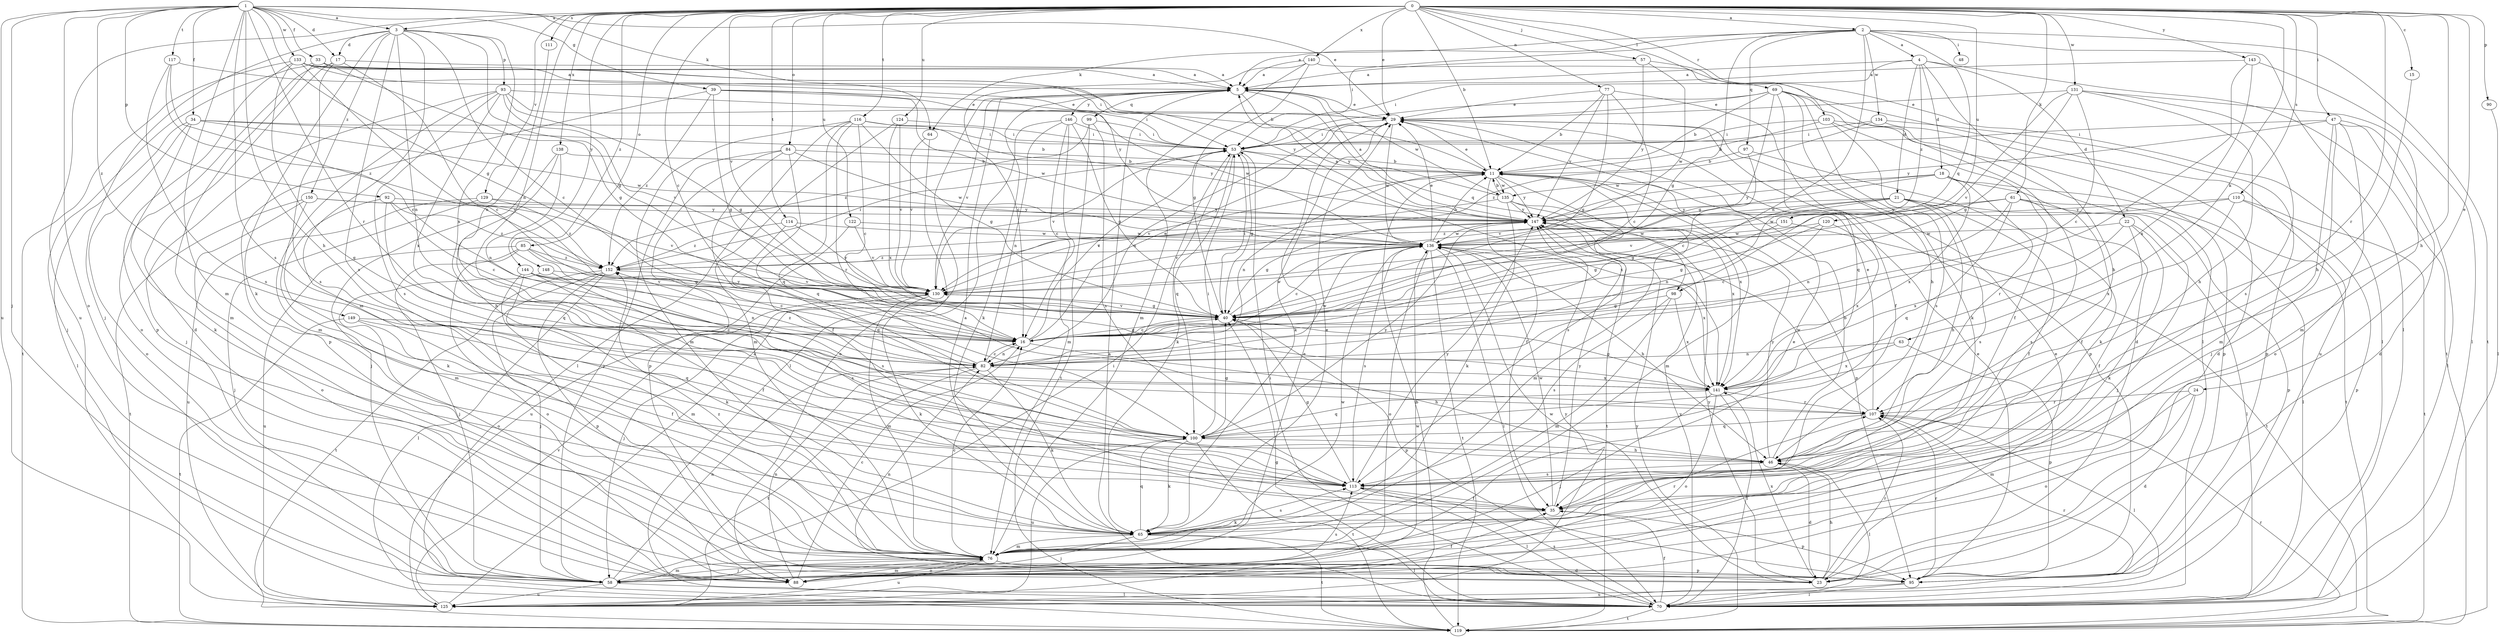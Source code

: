 strict digraph  {
0;
1;
2;
3;
4;
5;
11;
15;
16;
17;
18;
21;
22;
23;
24;
29;
33;
34;
35;
39;
40;
46;
47;
48;
53;
57;
58;
61;
63;
64;
65;
69;
70;
76;
77;
82;
84;
85;
88;
90;
92;
93;
95;
97;
98;
99;
100;
103;
107;
110;
111;
113;
114;
116;
117;
119;
120;
122;
124;
125;
129;
130;
131;
133;
134;
135;
136;
138;
140;
141;
143;
144;
146;
147;
148;
149;
150;
151;
152;
0 -> 2  [label=a];
0 -> 3  [label=a];
0 -> 11  [label=b];
0 -> 15  [label=c];
0 -> 16  [label=c];
0 -> 24  [label=e];
0 -> 29  [label=e];
0 -> 46  [label=h];
0 -> 47  [label=i];
0 -> 57  [label=j];
0 -> 61  [label=k];
0 -> 63  [label=k];
0 -> 69  [label=l];
0 -> 77  [label=n];
0 -> 82  [label=n];
0 -> 84  [label=o];
0 -> 85  [label=o];
0 -> 90  [label=p];
0 -> 103  [label=r];
0 -> 107  [label=r];
0 -> 110  [label=s];
0 -> 111  [label=s];
0 -> 114  [label=t];
0 -> 116  [label=t];
0 -> 120  [label=u];
0 -> 122  [label=u];
0 -> 124  [label=u];
0 -> 125  [label=u];
0 -> 129  [label=v];
0 -> 130  [label=v];
0 -> 131  [label=w];
0 -> 138  [label=x];
0 -> 140  [label=x];
0 -> 143  [label=y];
0 -> 144  [label=y];
0 -> 148  [label=z];
1 -> 3  [label=a];
1 -> 17  [label=d];
1 -> 29  [label=e];
1 -> 33  [label=f];
1 -> 34  [label=f];
1 -> 39  [label=g];
1 -> 40  [label=g];
1 -> 46  [label=h];
1 -> 58  [label=j];
1 -> 64  [label=k];
1 -> 76  [label=m];
1 -> 88  [label=o];
1 -> 92  [label=p];
1 -> 107  [label=r];
1 -> 113  [label=s];
1 -> 117  [label=t];
1 -> 125  [label=u];
1 -> 133  [label=w];
1 -> 149  [label=z];
2 -> 4  [label=a];
2 -> 5  [label=a];
2 -> 40  [label=g];
2 -> 48  [label=i];
2 -> 53  [label=i];
2 -> 64  [label=k];
2 -> 70  [label=l];
2 -> 82  [label=n];
2 -> 97  [label=q];
2 -> 98  [label=q];
2 -> 119  [label=t];
2 -> 134  [label=w];
3 -> 16  [label=c];
3 -> 17  [label=d];
3 -> 40  [label=g];
3 -> 58  [label=j];
3 -> 65  [label=k];
3 -> 76  [label=m];
3 -> 82  [label=n];
3 -> 93  [label=p];
3 -> 113  [label=s];
3 -> 141  [label=x];
3 -> 150  [label=z];
4 -> 5  [label=a];
4 -> 18  [label=d];
4 -> 21  [label=d];
4 -> 22  [label=d];
4 -> 46  [label=h];
4 -> 53  [label=i];
4 -> 119  [label=t];
4 -> 151  [label=z];
5 -> 29  [label=e];
5 -> 65  [label=k];
5 -> 98  [label=q];
5 -> 99  [label=q];
5 -> 130  [label=v];
5 -> 135  [label=w];
5 -> 146  [label=y];
5 -> 147  [label=y];
11 -> 29  [label=e];
11 -> 35  [label=f];
11 -> 76  [label=m];
11 -> 82  [label=n];
11 -> 95  [label=p];
11 -> 113  [label=s];
11 -> 130  [label=v];
11 -> 135  [label=w];
11 -> 141  [label=x];
11 -> 147  [label=y];
15 -> 46  [label=h];
16 -> 29  [label=e];
16 -> 40  [label=g];
16 -> 46  [label=h];
16 -> 53  [label=i];
16 -> 82  [label=n];
17 -> 5  [label=a];
17 -> 16  [label=c];
17 -> 23  [label=d];
17 -> 88  [label=o];
17 -> 113  [label=s];
18 -> 35  [label=f];
18 -> 107  [label=r];
18 -> 119  [label=t];
18 -> 130  [label=v];
18 -> 135  [label=w];
18 -> 141  [label=x];
18 -> 147  [label=y];
21 -> 35  [label=f];
21 -> 40  [label=g];
21 -> 46  [label=h];
21 -> 58  [label=j];
21 -> 82  [label=n];
21 -> 113  [label=s];
21 -> 147  [label=y];
21 -> 152  [label=z];
22 -> 35  [label=f];
22 -> 65  [label=k];
22 -> 70  [label=l];
22 -> 136  [label=w];
22 -> 141  [label=x];
23 -> 29  [label=e];
23 -> 46  [label=h];
23 -> 82  [label=n];
23 -> 107  [label=r];
23 -> 136  [label=w];
23 -> 141  [label=x];
23 -> 147  [label=y];
24 -> 23  [label=d];
24 -> 76  [label=m];
24 -> 88  [label=o];
24 -> 107  [label=r];
29 -> 53  [label=i];
29 -> 65  [label=k];
29 -> 82  [label=n];
29 -> 95  [label=p];
29 -> 136  [label=w];
33 -> 5  [label=a];
33 -> 40  [label=g];
33 -> 58  [label=j];
33 -> 76  [label=m];
33 -> 147  [label=y];
34 -> 11  [label=b];
34 -> 53  [label=i];
34 -> 65  [label=k];
34 -> 70  [label=l];
34 -> 88  [label=o];
34 -> 136  [label=w];
35 -> 65  [label=k];
35 -> 95  [label=p];
35 -> 136  [label=w];
35 -> 147  [label=y];
39 -> 29  [label=e];
39 -> 40  [label=g];
39 -> 53  [label=i];
39 -> 95  [label=p];
39 -> 136  [label=w];
39 -> 152  [label=z];
40 -> 16  [label=c];
40 -> 53  [label=i];
40 -> 95  [label=p];
40 -> 130  [label=v];
40 -> 136  [label=w];
46 -> 11  [label=b];
46 -> 23  [label=d];
46 -> 70  [label=l];
46 -> 113  [label=s];
46 -> 147  [label=y];
47 -> 23  [label=d];
47 -> 53  [label=i];
47 -> 58  [label=j];
47 -> 70  [label=l];
47 -> 76  [label=m];
47 -> 88  [label=o];
47 -> 147  [label=y];
53 -> 11  [label=b];
53 -> 40  [label=g];
53 -> 65  [label=k];
53 -> 100  [label=q];
53 -> 130  [label=v];
53 -> 141  [label=x];
57 -> 5  [label=a];
57 -> 70  [label=l];
57 -> 136  [label=w];
57 -> 147  [label=y];
58 -> 29  [label=e];
58 -> 53  [label=i];
58 -> 70  [label=l];
58 -> 76  [label=m];
58 -> 82  [label=n];
58 -> 113  [label=s];
58 -> 125  [label=u];
61 -> 70  [label=l];
61 -> 82  [label=n];
61 -> 95  [label=p];
61 -> 100  [label=q];
61 -> 113  [label=s];
61 -> 130  [label=v];
61 -> 147  [label=y];
63 -> 82  [label=n];
63 -> 95  [label=p];
63 -> 141  [label=x];
64 -> 70  [label=l];
64 -> 130  [label=v];
65 -> 5  [label=a];
65 -> 29  [label=e];
65 -> 58  [label=j];
65 -> 70  [label=l];
65 -> 76  [label=m];
65 -> 100  [label=q];
65 -> 113  [label=s];
65 -> 119  [label=t];
69 -> 11  [label=b];
69 -> 23  [label=d];
69 -> 29  [label=e];
69 -> 40  [label=g];
69 -> 46  [label=h];
69 -> 53  [label=i];
69 -> 65  [label=k];
69 -> 100  [label=q];
69 -> 125  [label=u];
70 -> 5  [label=a];
70 -> 35  [label=f];
70 -> 40  [label=g];
70 -> 53  [label=i];
70 -> 113  [label=s];
70 -> 119  [label=t];
70 -> 147  [label=y];
76 -> 16  [label=c];
76 -> 23  [label=d];
76 -> 29  [label=e];
76 -> 58  [label=j];
76 -> 88  [label=o];
76 -> 95  [label=p];
76 -> 107  [label=r];
76 -> 125  [label=u];
76 -> 136  [label=w];
76 -> 152  [label=z];
77 -> 11  [label=b];
77 -> 16  [label=c];
77 -> 29  [label=e];
77 -> 35  [label=f];
77 -> 40  [label=g];
77 -> 147  [label=y];
82 -> 16  [label=c];
82 -> 65  [label=k];
82 -> 119  [label=t];
82 -> 136  [label=w];
82 -> 141  [label=x];
82 -> 152  [label=z];
84 -> 11  [label=b];
84 -> 35  [label=f];
84 -> 58  [label=j];
84 -> 95  [label=p];
84 -> 100  [label=q];
84 -> 136  [label=w];
85 -> 40  [label=g];
85 -> 58  [label=j];
85 -> 88  [label=o];
85 -> 113  [label=s];
85 -> 125  [label=u];
85 -> 152  [label=z];
88 -> 16  [label=c];
88 -> 35  [label=f];
88 -> 76  [label=m];
88 -> 82  [label=n];
90 -> 70  [label=l];
92 -> 16  [label=c];
92 -> 65  [label=k];
92 -> 100  [label=q];
92 -> 147  [label=y];
92 -> 152  [label=z];
93 -> 29  [label=e];
93 -> 40  [label=g];
93 -> 58  [label=j];
93 -> 76  [label=m];
93 -> 113  [label=s];
93 -> 130  [label=v];
93 -> 136  [label=w];
93 -> 141  [label=x];
95 -> 29  [label=e];
95 -> 70  [label=l];
95 -> 107  [label=r];
95 -> 125  [label=u];
97 -> 11  [label=b];
97 -> 16  [label=c];
97 -> 65  [label=k];
98 -> 40  [label=g];
98 -> 76  [label=m];
98 -> 113  [label=s];
98 -> 141  [label=x];
99 -> 53  [label=i];
99 -> 113  [label=s];
99 -> 119  [label=t];
99 -> 152  [label=z];
100 -> 40  [label=g];
100 -> 46  [label=h];
100 -> 53  [label=i];
100 -> 65  [label=k];
100 -> 119  [label=t];
100 -> 125  [label=u];
100 -> 147  [label=y];
103 -> 11  [label=b];
103 -> 35  [label=f];
103 -> 53  [label=i];
103 -> 95  [label=p];
103 -> 113  [label=s];
107 -> 29  [label=e];
107 -> 70  [label=l];
107 -> 100  [label=q];
107 -> 136  [label=w];
110 -> 95  [label=p];
110 -> 119  [label=t];
110 -> 136  [label=w];
110 -> 141  [label=x];
110 -> 147  [label=y];
111 -> 82  [label=n];
113 -> 35  [label=f];
113 -> 40  [label=g];
113 -> 70  [label=l];
113 -> 147  [label=y];
114 -> 100  [label=q];
114 -> 130  [label=v];
114 -> 136  [label=w];
114 -> 152  [label=z];
116 -> 16  [label=c];
116 -> 40  [label=g];
116 -> 53  [label=i];
116 -> 70  [label=l];
116 -> 76  [label=m];
116 -> 100  [label=q];
116 -> 107  [label=r];
116 -> 147  [label=y];
117 -> 5  [label=a];
117 -> 16  [label=c];
117 -> 113  [label=s];
117 -> 152  [label=z];
119 -> 11  [label=b];
119 -> 107  [label=r];
119 -> 147  [label=y];
120 -> 16  [label=c];
120 -> 40  [label=g];
120 -> 136  [label=w];
120 -> 141  [label=x];
122 -> 125  [label=u];
122 -> 130  [label=v];
122 -> 136  [label=w];
124 -> 53  [label=i];
124 -> 76  [label=m];
124 -> 130  [label=v];
124 -> 141  [label=x];
125 -> 5  [label=a];
125 -> 107  [label=r];
125 -> 130  [label=v];
125 -> 136  [label=w];
125 -> 147  [label=y];
129 -> 58  [label=j];
129 -> 125  [label=u];
129 -> 147  [label=y];
129 -> 152  [label=z];
130 -> 40  [label=g];
130 -> 58  [label=j];
130 -> 65  [label=k];
130 -> 76  [label=m];
131 -> 16  [label=c];
131 -> 29  [label=e];
131 -> 40  [label=g];
131 -> 46  [label=h];
131 -> 76  [label=m];
131 -> 113  [label=s];
131 -> 130  [label=v];
133 -> 5  [label=a];
133 -> 11  [label=b];
133 -> 16  [label=c];
133 -> 53  [label=i];
133 -> 95  [label=p];
133 -> 100  [label=q];
133 -> 119  [label=t];
133 -> 147  [label=y];
134 -> 23  [label=d];
134 -> 53  [label=i];
134 -> 95  [label=p];
134 -> 152  [label=z];
135 -> 5  [label=a];
135 -> 11  [label=b];
135 -> 65  [label=k];
135 -> 76  [label=m];
135 -> 130  [label=v];
135 -> 141  [label=x];
135 -> 147  [label=y];
136 -> 11  [label=b];
136 -> 16  [label=c];
136 -> 29  [label=e];
136 -> 46  [label=h];
136 -> 70  [label=l];
136 -> 88  [label=o];
136 -> 113  [label=s];
136 -> 119  [label=t];
136 -> 141  [label=x];
136 -> 152  [label=z];
138 -> 11  [label=b];
138 -> 46  [label=h];
138 -> 58  [label=j];
138 -> 82  [label=n];
140 -> 5  [label=a];
140 -> 16  [label=c];
140 -> 40  [label=g];
140 -> 70  [label=l];
140 -> 76  [label=m];
141 -> 40  [label=g];
141 -> 58  [label=j];
141 -> 70  [label=l];
141 -> 88  [label=o];
141 -> 100  [label=q];
141 -> 107  [label=r];
143 -> 5  [label=a];
143 -> 16  [label=c];
143 -> 70  [label=l];
143 -> 141  [label=x];
144 -> 16  [label=c];
144 -> 35  [label=f];
144 -> 65  [label=k];
144 -> 76  [label=m];
144 -> 82  [label=n];
144 -> 130  [label=v];
146 -> 16  [label=c];
146 -> 40  [label=g];
146 -> 53  [label=i];
146 -> 76  [label=m];
146 -> 82  [label=n];
146 -> 88  [label=o];
147 -> 5  [label=a];
147 -> 40  [label=g];
147 -> 119  [label=t];
147 -> 130  [label=v];
147 -> 136  [label=w];
148 -> 88  [label=o];
148 -> 113  [label=s];
148 -> 130  [label=v];
149 -> 16  [label=c];
149 -> 35  [label=f];
149 -> 100  [label=q];
149 -> 119  [label=t];
150 -> 76  [label=m];
150 -> 88  [label=o];
150 -> 119  [label=t];
150 -> 130  [label=v];
150 -> 147  [label=y];
151 -> 40  [label=g];
151 -> 119  [label=t];
151 -> 136  [label=w];
152 -> 53  [label=i];
152 -> 58  [label=j];
152 -> 70  [label=l];
152 -> 95  [label=p];
152 -> 119  [label=t];
152 -> 130  [label=v];
}
